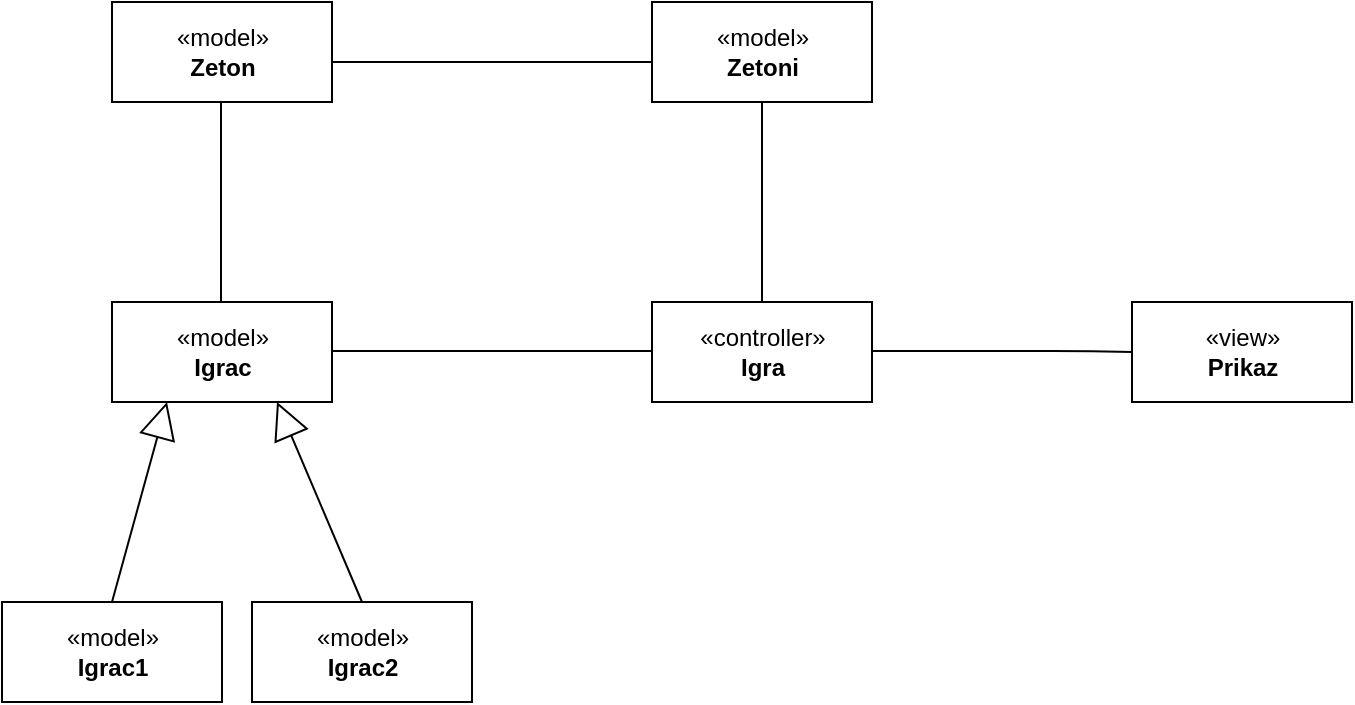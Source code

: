 <mxfile version="14.2.4" type="github" pages="2">
  <diagram id="C5RBs43oDa-KdzZeNtuy" name="dijagram_klasa_arhitekture_connect4">
    <mxGraphModel dx="682" dy="479" grid="1" gridSize="10" guides="1" tooltips="1" connect="1" arrows="1" fold="1" page="1" pageScale="1" pageWidth="827" pageHeight="1169" math="0" shadow="0">
      <root>
        <mxCell id="WIyWlLk6GJQsqaUBKTNV-0" />
        <mxCell id="WIyWlLk6GJQsqaUBKTNV-1" parent="WIyWlLk6GJQsqaUBKTNV-0" />
        <mxCell id="chVFEnRXdNoj81ztgezE-0" value="«model»&lt;br&gt;&lt;b&gt;Zeton&lt;br&gt;&lt;/b&gt;" style="html=1;" vertex="1" parent="WIyWlLk6GJQsqaUBKTNV-1">
          <mxGeometry x="75" y="440" width="110" height="50" as="geometry" />
        </mxCell>
        <mxCell id="chVFEnRXdNoj81ztgezE-1" value="«view»&lt;br&gt;&lt;b&gt;Prikaz&lt;/b&gt;" style="html=1;" vertex="1" parent="WIyWlLk6GJQsqaUBKTNV-1">
          <mxGeometry x="585" y="590" width="110" height="50" as="geometry" />
        </mxCell>
        <mxCell id="chVFEnRXdNoj81ztgezE-2" value="«controller»&lt;br&gt;&lt;b&gt;Igra&lt;/b&gt;" style="html=1;" vertex="1" parent="WIyWlLk6GJQsqaUBKTNV-1">
          <mxGeometry x="345" y="590" width="110" height="50" as="geometry" />
        </mxCell>
        <mxCell id="chVFEnRXdNoj81ztgezE-3" value="«model»&lt;br&gt;&lt;b&gt;Zetoni&lt;/b&gt;" style="html=1;" vertex="1" parent="WIyWlLk6GJQsqaUBKTNV-1">
          <mxGeometry x="345" y="440" width="110" height="50" as="geometry" />
        </mxCell>
        <mxCell id="chVFEnRXdNoj81ztgezE-4" value="«model»&lt;br&gt;&lt;b&gt;Igrac&lt;/b&gt;" style="html=1;" vertex="1" parent="WIyWlLk6GJQsqaUBKTNV-1">
          <mxGeometry x="75" y="590" width="110" height="50" as="geometry" />
        </mxCell>
        <mxCell id="chVFEnRXdNoj81ztgezE-5" value="«model»&lt;br&gt;&lt;b&gt;Igrac1&lt;/b&gt;" style="html=1;" vertex="1" parent="WIyWlLk6GJQsqaUBKTNV-1">
          <mxGeometry x="20" y="740" width="110" height="50" as="geometry" />
        </mxCell>
        <mxCell id="chVFEnRXdNoj81ztgezE-6" value="«model»&lt;br&gt;&lt;b&gt;Igrac2&lt;/b&gt;" style="html=1;" vertex="1" parent="WIyWlLk6GJQsqaUBKTNV-1">
          <mxGeometry x="145" y="740" width="110" height="50" as="geometry" />
        </mxCell>
        <mxCell id="chVFEnRXdNoj81ztgezE-7" value="" style="endArrow=none;html=1;edgeStyle=orthogonalEdgeStyle;" edge="1" parent="WIyWlLk6GJQsqaUBKTNV-1">
          <mxGeometry relative="1" as="geometry">
            <mxPoint x="455.0" y="614.5" as="sourcePoint" />
            <mxPoint x="585.0" y="615" as="targetPoint" />
            <Array as="points">
              <mxPoint x="555" y="615" />
              <mxPoint x="555" y="615" />
            </Array>
          </mxGeometry>
        </mxCell>
        <mxCell id="chVFEnRXdNoj81ztgezE-8" value="" style="endArrow=none;html=1;edgeStyle=orthogonalEdgeStyle;" edge="1" parent="WIyWlLk6GJQsqaUBKTNV-1">
          <mxGeometry relative="1" as="geometry">
            <mxPoint x="185" y="614.5" as="sourcePoint" />
            <mxPoint x="345.0" y="614.5" as="targetPoint" />
            <Array as="points">
              <mxPoint x="225" y="615" />
              <mxPoint x="225" y="615" />
            </Array>
          </mxGeometry>
        </mxCell>
        <mxCell id="chVFEnRXdNoj81ztgezE-9" value="" style="endArrow=none;html=1;edgeStyle=orthogonalEdgeStyle;" edge="1" parent="WIyWlLk6GJQsqaUBKTNV-1">
          <mxGeometry relative="1" as="geometry">
            <mxPoint x="185" y="470" as="sourcePoint" />
            <mxPoint x="345.0" y="470" as="targetPoint" />
            <Array as="points">
              <mxPoint x="225" y="470.5" />
              <mxPoint x="225" y="470.5" />
            </Array>
          </mxGeometry>
        </mxCell>
        <mxCell id="chVFEnRXdNoj81ztgezE-10" value="" style="endArrow=none;html=1;edgeStyle=orthogonalEdgeStyle;exitX=0.5;exitY=1;exitDx=0;exitDy=0;entryX=0.5;entryY=0;entryDx=0;entryDy=0;" edge="1" parent="WIyWlLk6GJQsqaUBKTNV-1" source="chVFEnRXdNoj81ztgezE-3" target="chVFEnRXdNoj81ztgezE-2">
          <mxGeometry relative="1" as="geometry">
            <mxPoint x="245" y="540" as="sourcePoint" />
            <mxPoint x="405" y="540" as="targetPoint" />
            <Array as="points">
              <mxPoint x="400" y="560" />
              <mxPoint x="400" y="560" />
            </Array>
          </mxGeometry>
        </mxCell>
        <mxCell id="chVFEnRXdNoj81ztgezE-11" value="" style="endArrow=none;html=1;edgeStyle=orthogonalEdgeStyle;exitX=0.5;exitY=1;exitDx=0;exitDy=0;entryX=0.5;entryY=0;entryDx=0;entryDy=0;" edge="1" parent="WIyWlLk6GJQsqaUBKTNV-1">
          <mxGeometry relative="1" as="geometry">
            <mxPoint x="129.5" y="490" as="sourcePoint" />
            <mxPoint x="129.5" y="590" as="targetPoint" />
            <Array as="points">
              <mxPoint x="129.5" y="560" />
              <mxPoint x="129.5" y="560" />
            </Array>
          </mxGeometry>
        </mxCell>
        <mxCell id="chVFEnRXdNoj81ztgezE-12" value="" style="endArrow=block;endSize=16;endFill=0;html=1;exitX=0.5;exitY=0;exitDx=0;exitDy=0;entryX=0.25;entryY=1;entryDx=0;entryDy=0;" edge="1" parent="WIyWlLk6GJQsqaUBKTNV-1" source="chVFEnRXdNoj81ztgezE-5" target="chVFEnRXdNoj81ztgezE-4">
          <mxGeometry width="160" relative="1" as="geometry">
            <mxPoint x="70" y="740" as="sourcePoint" />
            <mxPoint x="55" y="650" as="targetPoint" />
          </mxGeometry>
        </mxCell>
        <mxCell id="chVFEnRXdNoj81ztgezE-13" value="" style="endArrow=block;endSize=16;endFill=0;html=1;entryX=0.75;entryY=1;entryDx=0;entryDy=0;exitX=0.5;exitY=0;exitDx=0;exitDy=0;" edge="1" parent="WIyWlLk6GJQsqaUBKTNV-1" source="chVFEnRXdNoj81ztgezE-6" target="chVFEnRXdNoj81ztgezE-4">
          <mxGeometry width="160" relative="1" as="geometry">
            <mxPoint x="105" y="700" as="sourcePoint" />
            <mxPoint x="265" y="700" as="targetPoint" />
          </mxGeometry>
        </mxCell>
      </root>
    </mxGraphModel>
  </diagram>
  <diagram id="8QxIIBPZ0nl9LYISJe5e" name="dijagram_klasa_modela">
    <mxGraphModel dx="682" dy="479" grid="1" gridSize="10" guides="1" tooltips="1" connect="1" arrows="1" fold="1" page="1" pageScale="1" pageWidth="827" pageHeight="1169" math="0" shadow="0">
      <root>
        <mxCell id="XmXdTKQC1dKj6xEwD_Ra-0" />
        <mxCell id="XmXdTKQC1dKj6xEwD_Ra-1" parent="XmXdTKQC1dKj6xEwD_Ra-0" />
        <mxCell id="jaVBIwO1sxlZ8fuY0cuF-9" value="Zeton" style="swimlane;fontStyle=1;align=center;verticalAlign=top;childLayout=stackLayout;horizontal=1;startSize=26;horizontalStack=0;resizeParent=1;resizeParentMax=0;resizeLast=0;collapsible=1;marginBottom=0;rounded=0;shadow=0;fillColor=none;html=0;" vertex="1" parent="XmXdTKQC1dKj6xEwD_Ra-1">
          <mxGeometry x="30" y="50" width="160" height="90" as="geometry">
            <mxRectangle x="30" y="50" width="70" height="26" as="alternateBounds" />
          </mxGeometry>
        </mxCell>
        <mxCell id="jaVBIwO1sxlZ8fuY0cuF-10" value="__zeton_boja" style="text;strokeColor=none;fillColor=none;align=left;verticalAlign=top;spacingLeft=4;spacingRight=4;overflow=hidden;rotatable=0;points=[[0,0.5],[1,0.5]];portConstraint=eastwest;" vertex="1" parent="jaVBIwO1sxlZ8fuY0cuF-9">
          <mxGeometry y="26" width="160" height="26" as="geometry" />
        </mxCell>
        <mxCell id="jaVBIwO1sxlZ8fuY0cuF-11" value="" style="line;strokeWidth=1;fillColor=none;align=left;verticalAlign=middle;spacingTop=-1;spacingLeft=3;spacingRight=3;rotatable=0;labelPosition=right;points=[];portConstraint=eastwest;" vertex="1" parent="jaVBIwO1sxlZ8fuY0cuF-9">
          <mxGeometry y="52" width="160" height="8" as="geometry" />
        </mxCell>
        <object label="boje()" method="__init__()" id="jaVBIwO1sxlZ8fuY0cuF-12">
          <mxCell style="text;strokeColor=none;fillColor=none;align=left;verticalAlign=top;spacingLeft=4;spacingRight=4;overflow=hidden;rotatable=0;points=[[0,0.5],[1,0.5]];portConstraint=eastwest;" vertex="1" parent="jaVBIwO1sxlZ8fuY0cuF-9">
            <mxGeometry y="60" width="160" height="30" as="geometry" />
          </mxCell>
        </object>
      </root>
    </mxGraphModel>
  </diagram>
</mxfile>
